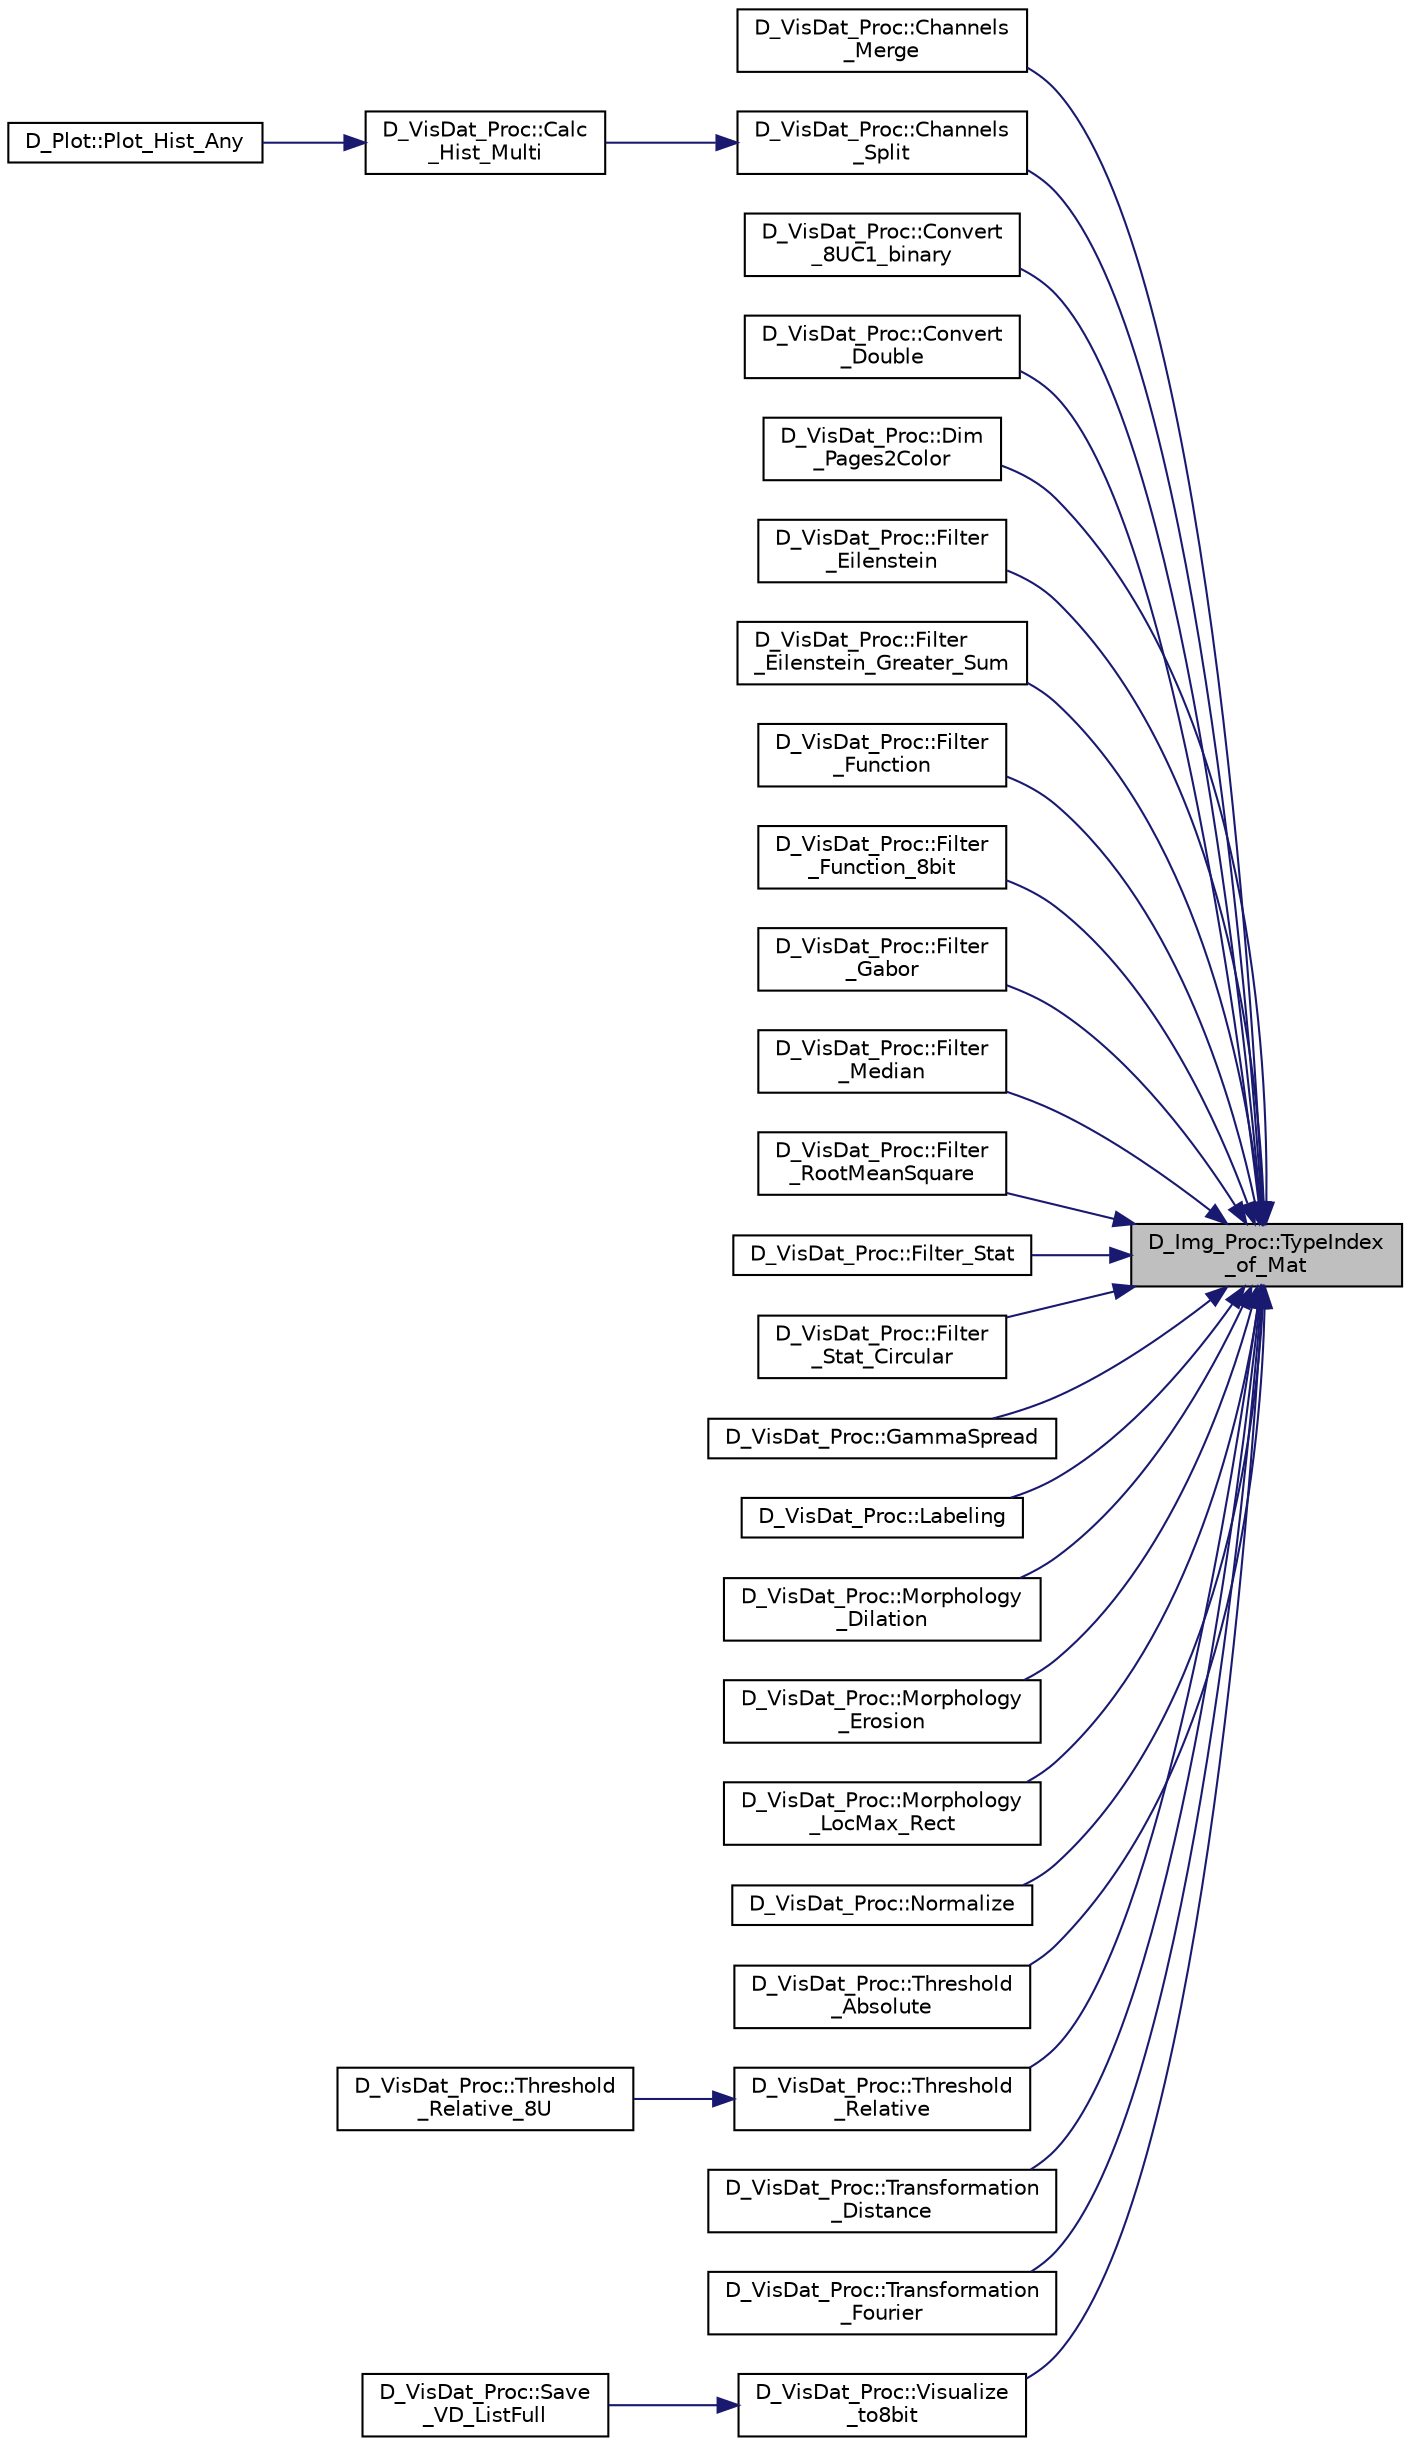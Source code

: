 digraph "D_Img_Proc::TypeIndex_of_Mat"
{
 // LATEX_PDF_SIZE
  edge [fontname="Helvetica",fontsize="10",labelfontname="Helvetica",labelfontsize="10"];
  node [fontname="Helvetica",fontsize="10",shape=record];
  rankdir="RL";
  Node1 [label="D_Img_Proc::TypeIndex\l_of_Mat",height=0.2,width=0.4,color="black", fillcolor="grey75", style="filled", fontcolor="black",tooltip=" "];
  Node1 -> Node2 [dir="back",color="midnightblue",fontsize="10",style="solid"];
  Node2 [label="D_VisDat_Proc::Channels\l_Merge",height=0.2,width=0.4,color="black", fillcolor="white", style="filled",URL="$class_d___vis_dat___proc.html#a7cd426f24a2301001135753500cfee35",tooltip=" "];
  Node1 -> Node3 [dir="back",color="midnightblue",fontsize="10",style="solid"];
  Node3 [label="D_VisDat_Proc::Channels\l_Split",height=0.2,width=0.4,color="black", fillcolor="white", style="filled",URL="$class_d___vis_dat___proc.html#ac015951297e752413a09255e1ee372e7",tooltip=" "];
  Node3 -> Node4 [dir="back",color="midnightblue",fontsize="10",style="solid"];
  Node4 [label="D_VisDat_Proc::Calc\l_Hist_Multi",height=0.2,width=0.4,color="black", fillcolor="white", style="filled",URL="$class_d___vis_dat___proc.html#a558387270e1b1602f410a46157c7d8d2",tooltip=" "];
  Node4 -> Node5 [dir="back",color="midnightblue",fontsize="10",style="solid"];
  Node5 [label="D_Plot::Plot_Hist_Any",height=0.2,width=0.4,color="black", fillcolor="white", style="filled",URL="$class_d___plot.html#abb572f7000c84378576303e4fa065b9d",tooltip=" "];
  Node1 -> Node6 [dir="back",color="midnightblue",fontsize="10",style="solid"];
  Node6 [label="D_VisDat_Proc::Convert\l_8UC1_binary",height=0.2,width=0.4,color="black", fillcolor="white", style="filled",URL="$class_d___vis_dat___proc.html#ab5dbdaf7764c89d0f26af6b253c7be7d",tooltip=" "];
  Node1 -> Node7 [dir="back",color="midnightblue",fontsize="10",style="solid"];
  Node7 [label="D_VisDat_Proc::Convert\l_Double",height=0.2,width=0.4,color="black", fillcolor="white", style="filled",URL="$class_d___vis_dat___proc.html#a74d10c0da0008ea49e943b085c9170e8",tooltip=" "];
  Node1 -> Node8 [dir="back",color="midnightblue",fontsize="10",style="solid"];
  Node8 [label="D_VisDat_Proc::Dim\l_Pages2Color",height=0.2,width=0.4,color="black", fillcolor="white", style="filled",URL="$class_d___vis_dat___proc.html#a11235ca305efacd10f9f43a579e698ad",tooltip=" "];
  Node1 -> Node9 [dir="back",color="midnightblue",fontsize="10",style="solid"];
  Node9 [label="D_VisDat_Proc::Filter\l_Eilenstein",height=0.2,width=0.4,color="black", fillcolor="white", style="filled",URL="$class_d___vis_dat___proc.html#aa3b6e56d271d097d9615cd4377f9b7f4",tooltip=" "];
  Node1 -> Node10 [dir="back",color="midnightblue",fontsize="10",style="solid"];
  Node10 [label="D_VisDat_Proc::Filter\l_Eilenstein_Greater_Sum",height=0.2,width=0.4,color="black", fillcolor="white", style="filled",URL="$class_d___vis_dat___proc.html#a84f84890bad375febafc49950c259d89",tooltip=" "];
  Node1 -> Node11 [dir="back",color="midnightblue",fontsize="10",style="solid"];
  Node11 [label="D_VisDat_Proc::Filter\l_Function",height=0.2,width=0.4,color="black", fillcolor="white", style="filled",URL="$class_d___vis_dat___proc.html#a4a7bc7c618f2b0d0aa95fd9231dad247",tooltip=" "];
  Node1 -> Node12 [dir="back",color="midnightblue",fontsize="10",style="solid"];
  Node12 [label="D_VisDat_Proc::Filter\l_Function_8bit",height=0.2,width=0.4,color="black", fillcolor="white", style="filled",URL="$class_d___vis_dat___proc.html#a97dd6401aaec72add65bf2903cdb9aca",tooltip=" "];
  Node1 -> Node13 [dir="back",color="midnightblue",fontsize="10",style="solid"];
  Node13 [label="D_VisDat_Proc::Filter\l_Gabor",height=0.2,width=0.4,color="black", fillcolor="white", style="filled",URL="$class_d___vis_dat___proc.html#afd4fcda4b511f53066f0772247cbbec0",tooltip=" "];
  Node1 -> Node14 [dir="back",color="midnightblue",fontsize="10",style="solid"];
  Node14 [label="D_VisDat_Proc::Filter\l_Median",height=0.2,width=0.4,color="black", fillcolor="white", style="filled",URL="$class_d___vis_dat___proc.html#a83f091f40126c7c654a4044af6f1e49d",tooltip=" "];
  Node1 -> Node15 [dir="back",color="midnightblue",fontsize="10",style="solid"];
  Node15 [label="D_VisDat_Proc::Filter\l_RootMeanSquare",height=0.2,width=0.4,color="black", fillcolor="white", style="filled",URL="$class_d___vis_dat___proc.html#a161e27e9d21a3bbf46fba2f9a35e9b10",tooltip=" "];
  Node1 -> Node16 [dir="back",color="midnightblue",fontsize="10",style="solid"];
  Node16 [label="D_VisDat_Proc::Filter_Stat",height=0.2,width=0.4,color="black", fillcolor="white", style="filled",URL="$class_d___vis_dat___proc.html#a124b461b3d2fd98623831f35d7563d9e",tooltip=" "];
  Node1 -> Node17 [dir="back",color="midnightblue",fontsize="10",style="solid"];
  Node17 [label="D_VisDat_Proc::Filter\l_Stat_Circular",height=0.2,width=0.4,color="black", fillcolor="white", style="filled",URL="$class_d___vis_dat___proc.html#a4b01a75f2652c28e2170dced40d0fe53",tooltip=" "];
  Node1 -> Node18 [dir="back",color="midnightblue",fontsize="10",style="solid"];
  Node18 [label="D_VisDat_Proc::GammaSpread",height=0.2,width=0.4,color="black", fillcolor="white", style="filled",URL="$class_d___vis_dat___proc.html#ab5b84a067f00d4738334a8ee07ccf2c0",tooltip=" "];
  Node1 -> Node19 [dir="back",color="midnightblue",fontsize="10",style="solid"];
  Node19 [label="D_VisDat_Proc::Labeling",height=0.2,width=0.4,color="black", fillcolor="white", style="filled",URL="$class_d___vis_dat___proc.html#a9db42b51f17a3fc5446801caca740b83",tooltip=" "];
  Node1 -> Node20 [dir="back",color="midnightblue",fontsize="10",style="solid"];
  Node20 [label="D_VisDat_Proc::Morphology\l_Dilation",height=0.2,width=0.4,color="black", fillcolor="white", style="filled",URL="$class_d___vis_dat___proc.html#a48b018524c557317d907cb5e0bbdc929",tooltip=" "];
  Node1 -> Node21 [dir="back",color="midnightblue",fontsize="10",style="solid"];
  Node21 [label="D_VisDat_Proc::Morphology\l_Erosion",height=0.2,width=0.4,color="black", fillcolor="white", style="filled",URL="$class_d___vis_dat___proc.html#af7a01a597f28eb5f8986e5dcf7a61361",tooltip=" "];
  Node1 -> Node22 [dir="back",color="midnightblue",fontsize="10",style="solid"];
  Node22 [label="D_VisDat_Proc::Morphology\l_LocMax_Rect",height=0.2,width=0.4,color="black", fillcolor="white", style="filled",URL="$class_d___vis_dat___proc.html#acbdeedfc46f5d2539f7d9bc50c0233fc",tooltip=" "];
  Node1 -> Node23 [dir="back",color="midnightblue",fontsize="10",style="solid"];
  Node23 [label="D_VisDat_Proc::Normalize",height=0.2,width=0.4,color="black", fillcolor="white", style="filled",URL="$class_d___vis_dat___proc.html#a1b2d7c745fad976cfa9e4d64cfef7011",tooltip=" "];
  Node1 -> Node24 [dir="back",color="midnightblue",fontsize="10",style="solid"];
  Node24 [label="D_VisDat_Proc::Threshold\l_Absolute",height=0.2,width=0.4,color="black", fillcolor="white", style="filled",URL="$class_d___vis_dat___proc.html#ab27a70da8f776ff8298a5c896d1b74a0",tooltip=" "];
  Node1 -> Node25 [dir="back",color="midnightblue",fontsize="10",style="solid"];
  Node25 [label="D_VisDat_Proc::Threshold\l_Relative",height=0.2,width=0.4,color="black", fillcolor="white", style="filled",URL="$class_d___vis_dat___proc.html#a95824eed10d2f712341e6acca7295ab9",tooltip=" "];
  Node25 -> Node26 [dir="back",color="midnightblue",fontsize="10",style="solid"];
  Node26 [label="D_VisDat_Proc::Threshold\l_Relative_8U",height=0.2,width=0.4,color="black", fillcolor="white", style="filled",URL="$class_d___vis_dat___proc.html#a4f01c54ceb55e43722ca7f759181492f",tooltip=" "];
  Node1 -> Node27 [dir="back",color="midnightblue",fontsize="10",style="solid"];
  Node27 [label="D_VisDat_Proc::Transformation\l_Distance",height=0.2,width=0.4,color="black", fillcolor="white", style="filled",URL="$class_d___vis_dat___proc.html#a3a78a66e99cdda5effba9769a6726750",tooltip=" "];
  Node1 -> Node28 [dir="back",color="midnightblue",fontsize="10",style="solid"];
  Node28 [label="D_VisDat_Proc::Transformation\l_Fourier",height=0.2,width=0.4,color="black", fillcolor="white", style="filled",URL="$class_d___vis_dat___proc.html#a9cbe4a58e100c91ac6805a1ef4929dee",tooltip=" "];
  Node1 -> Node29 [dir="back",color="midnightblue",fontsize="10",style="solid"];
  Node29 [label="D_VisDat_Proc::Visualize\l_to8bit",height=0.2,width=0.4,color="black", fillcolor="white", style="filled",URL="$class_d___vis_dat___proc.html#abc100ab81245d52152bcb396fbf19b31",tooltip=" "];
  Node29 -> Node30 [dir="back",color="midnightblue",fontsize="10",style="solid"];
  Node30 [label="D_VisDat_Proc::Save\l_VD_ListFull",height=0.2,width=0.4,color="black", fillcolor="white", style="filled",URL="$class_d___vis_dat___proc.html#aa19c0cf814fb82dbc0c7aa619f74551f",tooltip=" "];
}
